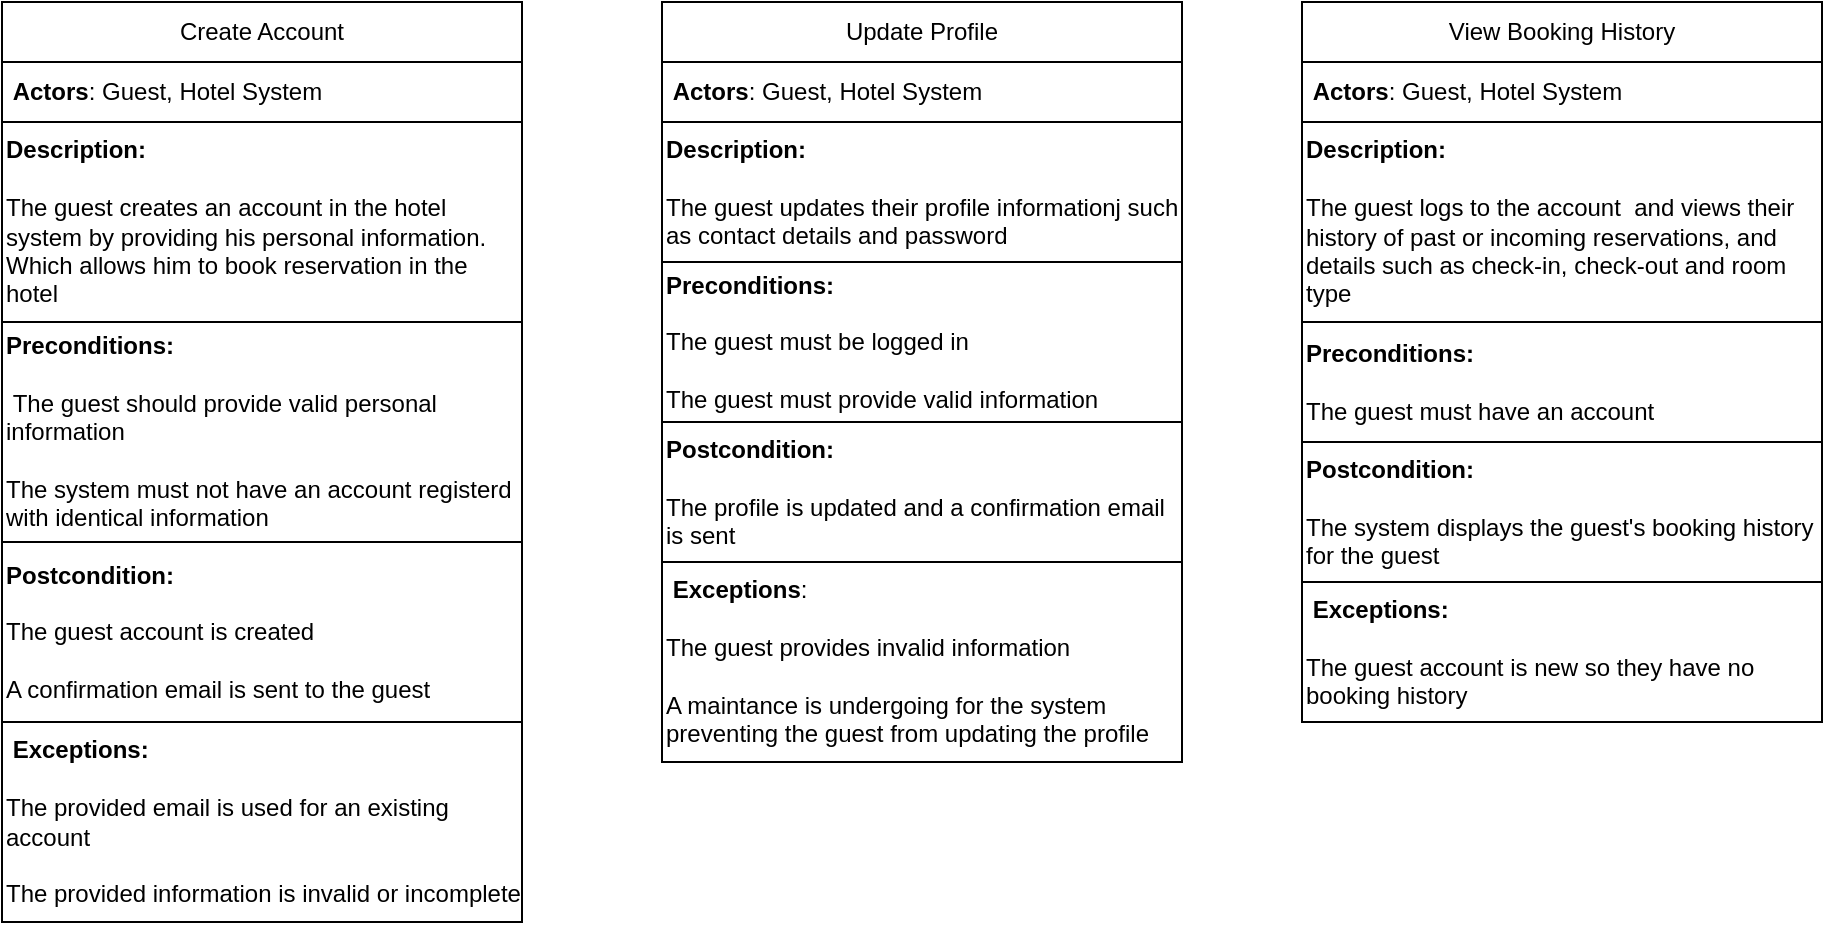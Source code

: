 <mxfile version="24.7.16">
  <diagram name="Page-1" id="4LQfPqmkoEVWZsOalK7k">
    <mxGraphModel dx="1221" dy="660" grid="1" gridSize="10" guides="1" tooltips="1" connect="1" arrows="1" fold="1" page="1" pageScale="1" pageWidth="850" pageHeight="1100" math="0" shadow="0">
      <root>
        <mxCell id="0" />
        <mxCell id="1" parent="0" />
        <mxCell id="zqyVIL8vqCs4m4LPCvr3-1" value="" style="swimlane;startSize=0;" vertex="1" parent="1">
          <mxGeometry x="20" y="70" width="260" height="460" as="geometry" />
        </mxCell>
        <mxCell id="zqyVIL8vqCs4m4LPCvr3-2" value="Create Account" style="rounded=0;whiteSpace=wrap;html=1;" vertex="1" parent="zqyVIL8vqCs4m4LPCvr3-1">
          <mxGeometry width="260" height="30" as="geometry" />
        </mxCell>
        <mxCell id="zqyVIL8vqCs4m4LPCvr3-3" value="&amp;nbsp;&lt;b&gt;Actors&lt;/b&gt;: Guest, Hotel System" style="rounded=0;whiteSpace=wrap;html=1;align=left;" vertex="1" parent="zqyVIL8vqCs4m4LPCvr3-1">
          <mxGeometry y="30" width="260" height="30" as="geometry" />
        </mxCell>
        <mxCell id="zqyVIL8vqCs4m4LPCvr3-4" value="&lt;b&gt;Description:&lt;/b&gt;&lt;div&gt;&lt;br&gt;&lt;/div&gt;&lt;div&gt;The guest creates an account in the hotel system by providing his personal information. Which allows him to book reservation in the hotel&lt;/div&gt;" style="rounded=0;whiteSpace=wrap;html=1;align=left;" vertex="1" parent="zqyVIL8vqCs4m4LPCvr3-1">
          <mxGeometry y="60" width="260" height="100" as="geometry" />
        </mxCell>
        <mxCell id="zqyVIL8vqCs4m4LPCvr3-5" value="&lt;b&gt;Preconditions:&amp;nbsp;&lt;/b&gt;&lt;div&gt;&lt;br&gt;&lt;/div&gt;&lt;div&gt;&amp;nbsp;The guest should provide valid personal information&lt;/div&gt;&lt;div&gt;&lt;br&gt;&lt;/div&gt;&lt;div&gt;The system must not have an account registerd with identical information&lt;/div&gt;" style="rounded=0;whiteSpace=wrap;html=1;align=left;" vertex="1" parent="zqyVIL8vqCs4m4LPCvr3-1">
          <mxGeometry y="160" width="260" height="110" as="geometry" />
        </mxCell>
        <mxCell id="zqyVIL8vqCs4m4LPCvr3-6" value="&lt;b&gt;Postcondition:&lt;/b&gt;&lt;div&gt;&lt;br&gt;&lt;/div&gt;&lt;div&gt;The guest account is created&lt;/div&gt;&lt;div&gt;&lt;br&gt;&lt;/div&gt;&lt;div&gt;A confirmation email is sent to the guest&lt;/div&gt;" style="rounded=0;whiteSpace=wrap;html=1;align=left;" vertex="1" parent="zqyVIL8vqCs4m4LPCvr3-1">
          <mxGeometry y="270" width="260" height="90" as="geometry" />
        </mxCell>
        <mxCell id="zqyVIL8vqCs4m4LPCvr3-8" value="&lt;b&gt;&amp;nbsp;Exceptions:&lt;/b&gt;&lt;div&gt;&lt;br&gt;&lt;/div&gt;&lt;div&gt;The provided email is used for an existing account&lt;/div&gt;&lt;div&gt;&lt;br&gt;&lt;/div&gt;&lt;div&gt;The provided information is invalid or incomplete&lt;/div&gt;" style="rounded=0;whiteSpace=wrap;html=1;align=left;" vertex="1" parent="zqyVIL8vqCs4m4LPCvr3-1">
          <mxGeometry y="360" width="260" height="100" as="geometry" />
        </mxCell>
        <mxCell id="zqyVIL8vqCs4m4LPCvr3-9" value="" style="swimlane;startSize=0;" vertex="1" parent="1">
          <mxGeometry x="350" y="70" width="260" height="380" as="geometry" />
        </mxCell>
        <mxCell id="zqyVIL8vqCs4m4LPCvr3-10" value="Update Profile" style="rounded=0;whiteSpace=wrap;html=1;" vertex="1" parent="zqyVIL8vqCs4m4LPCvr3-9">
          <mxGeometry width="260" height="30" as="geometry" />
        </mxCell>
        <mxCell id="zqyVIL8vqCs4m4LPCvr3-11" value="&amp;nbsp;&lt;b&gt;Actors&lt;/b&gt;: Guest, Hotel System" style="rounded=0;whiteSpace=wrap;html=1;align=left;" vertex="1" parent="zqyVIL8vqCs4m4LPCvr3-9">
          <mxGeometry y="30" width="260" height="30" as="geometry" />
        </mxCell>
        <mxCell id="zqyVIL8vqCs4m4LPCvr3-12" value="&lt;b&gt;Description:&lt;/b&gt;&lt;div&gt;&lt;br&gt;&lt;/div&gt;&lt;div&gt;The guest updates their profile informationj such as contact details and password&lt;/div&gt;" style="rounded=0;whiteSpace=wrap;html=1;align=left;" vertex="1" parent="zqyVIL8vqCs4m4LPCvr3-9">
          <mxGeometry y="60" width="260" height="70" as="geometry" />
        </mxCell>
        <mxCell id="zqyVIL8vqCs4m4LPCvr3-13" value="&lt;b&gt;Preconditions:&amp;nbsp;&lt;/b&gt;&lt;div&gt;&lt;br&gt;&lt;/div&gt;&lt;div&gt;The guest must be logged in&amp;nbsp;&lt;/div&gt;&lt;div&gt;&lt;br&gt;&lt;/div&gt;&lt;div&gt;The guest must provide valid information&lt;/div&gt;" style="rounded=0;whiteSpace=wrap;html=1;align=left;" vertex="1" parent="zqyVIL8vqCs4m4LPCvr3-9">
          <mxGeometry y="130" width="260" height="80" as="geometry" />
        </mxCell>
        <mxCell id="zqyVIL8vqCs4m4LPCvr3-14" value="&lt;div&gt;&lt;b&gt;&lt;br&gt;&lt;/b&gt;&lt;/div&gt;&lt;b&gt;&lt;div&gt;&lt;b&gt;&lt;br&gt;&lt;/b&gt;&lt;/div&gt;Postcondition:&lt;/b&gt;&lt;div&gt;&lt;br&gt;&lt;/div&gt;&lt;div&gt;The profile is updated and a confirmation email is sent&lt;/div&gt;&lt;div&gt;&lt;br&gt;&lt;/div&gt;&lt;div&gt;&lt;br&gt;&lt;/div&gt;" style="rounded=0;whiteSpace=wrap;html=1;align=left;" vertex="1" parent="zqyVIL8vqCs4m4LPCvr3-9">
          <mxGeometry y="210" width="260" height="70" as="geometry" />
        </mxCell>
        <mxCell id="zqyVIL8vqCs4m4LPCvr3-15" value="&amp;nbsp;&lt;b&gt;Exceptions&lt;/b&gt;:&lt;div&gt;&lt;br&gt;&lt;/div&gt;&lt;div&gt;The guest provides invalid information&lt;/div&gt;&lt;div&gt;&lt;br&gt;&lt;/div&gt;&lt;div&gt;A maintance is undergoing for the system preventing the guest from updating the profile&lt;/div&gt;" style="rounded=0;whiteSpace=wrap;html=1;align=left;" vertex="1" parent="zqyVIL8vqCs4m4LPCvr3-9">
          <mxGeometry y="280" width="260" height="100" as="geometry" />
        </mxCell>
        <mxCell id="zqyVIL8vqCs4m4LPCvr3-16" value="" style="swimlane;startSize=0;" vertex="1" parent="1">
          <mxGeometry x="670" y="70" width="260" height="360" as="geometry" />
        </mxCell>
        <mxCell id="zqyVIL8vqCs4m4LPCvr3-17" value="View Booking History" style="rounded=0;whiteSpace=wrap;html=1;" vertex="1" parent="zqyVIL8vqCs4m4LPCvr3-16">
          <mxGeometry width="260" height="30" as="geometry" />
        </mxCell>
        <mxCell id="zqyVIL8vqCs4m4LPCvr3-18" value="&amp;nbsp;&lt;b&gt;Actors&lt;/b&gt;: Guest, Hotel System" style="rounded=0;whiteSpace=wrap;html=1;align=left;" vertex="1" parent="zqyVIL8vqCs4m4LPCvr3-16">
          <mxGeometry y="30" width="260" height="30" as="geometry" />
        </mxCell>
        <mxCell id="zqyVIL8vqCs4m4LPCvr3-19" value="&lt;b&gt;Description:&lt;/b&gt;&lt;div&gt;&lt;br&gt;&lt;/div&gt;&lt;div&gt;The guest logs to the account&amp;nbsp; and views their history of past or incoming reservations, and details such as check-in, check-out and room type&lt;/div&gt;" style="rounded=0;whiteSpace=wrap;html=1;align=left;" vertex="1" parent="zqyVIL8vqCs4m4LPCvr3-16">
          <mxGeometry y="60" width="260" height="100" as="geometry" />
        </mxCell>
        <mxCell id="zqyVIL8vqCs4m4LPCvr3-20" value="&lt;div&gt;&lt;b&gt;&lt;br&gt;&lt;/b&gt;&lt;/div&gt;&lt;b&gt;&lt;div&gt;&lt;b&gt;&lt;br&gt;&lt;/b&gt;&lt;/div&gt;Preconditions:&amp;nbsp;&lt;/b&gt;&lt;div&gt;&lt;br&gt;&lt;/div&gt;&lt;div&gt;The guest must have an account&lt;/div&gt;&lt;div&gt;&lt;br&gt;&lt;/div&gt;&lt;div&gt;&lt;br&gt;&lt;/div&gt;" style="rounded=0;whiteSpace=wrap;html=1;align=left;" vertex="1" parent="zqyVIL8vqCs4m4LPCvr3-16">
          <mxGeometry y="160" width="260" height="60" as="geometry" />
        </mxCell>
        <mxCell id="zqyVIL8vqCs4m4LPCvr3-21" value="&lt;div&gt;&lt;b&gt;&lt;br&gt;&lt;/b&gt;&lt;/div&gt;&lt;b&gt;&lt;div&gt;&lt;b&gt;&lt;br&gt;&lt;/b&gt;&lt;/div&gt;Postcondition:&lt;/b&gt;&lt;div&gt;&lt;br&gt;&lt;/div&gt;&lt;div&gt;The system displays the guest&#39;s booking history for the guest&lt;/div&gt;&lt;div&gt;&lt;br&gt;&lt;/div&gt;&lt;div&gt;&lt;br&gt;&lt;/div&gt;" style="rounded=0;whiteSpace=wrap;html=1;align=left;" vertex="1" parent="zqyVIL8vqCs4m4LPCvr3-16">
          <mxGeometry y="220" width="260" height="70" as="geometry" />
        </mxCell>
        <mxCell id="zqyVIL8vqCs4m4LPCvr3-22" value="&lt;b&gt;&amp;nbsp;Exceptions:&lt;/b&gt;&lt;div&gt;&lt;br&gt;&lt;/div&gt;&lt;div&gt;The guest account is new so they have no booking history&lt;/div&gt;" style="rounded=0;whiteSpace=wrap;html=1;align=left;" vertex="1" parent="zqyVIL8vqCs4m4LPCvr3-16">
          <mxGeometry y="290" width="260" height="70" as="geometry" />
        </mxCell>
      </root>
    </mxGraphModel>
  </diagram>
</mxfile>
